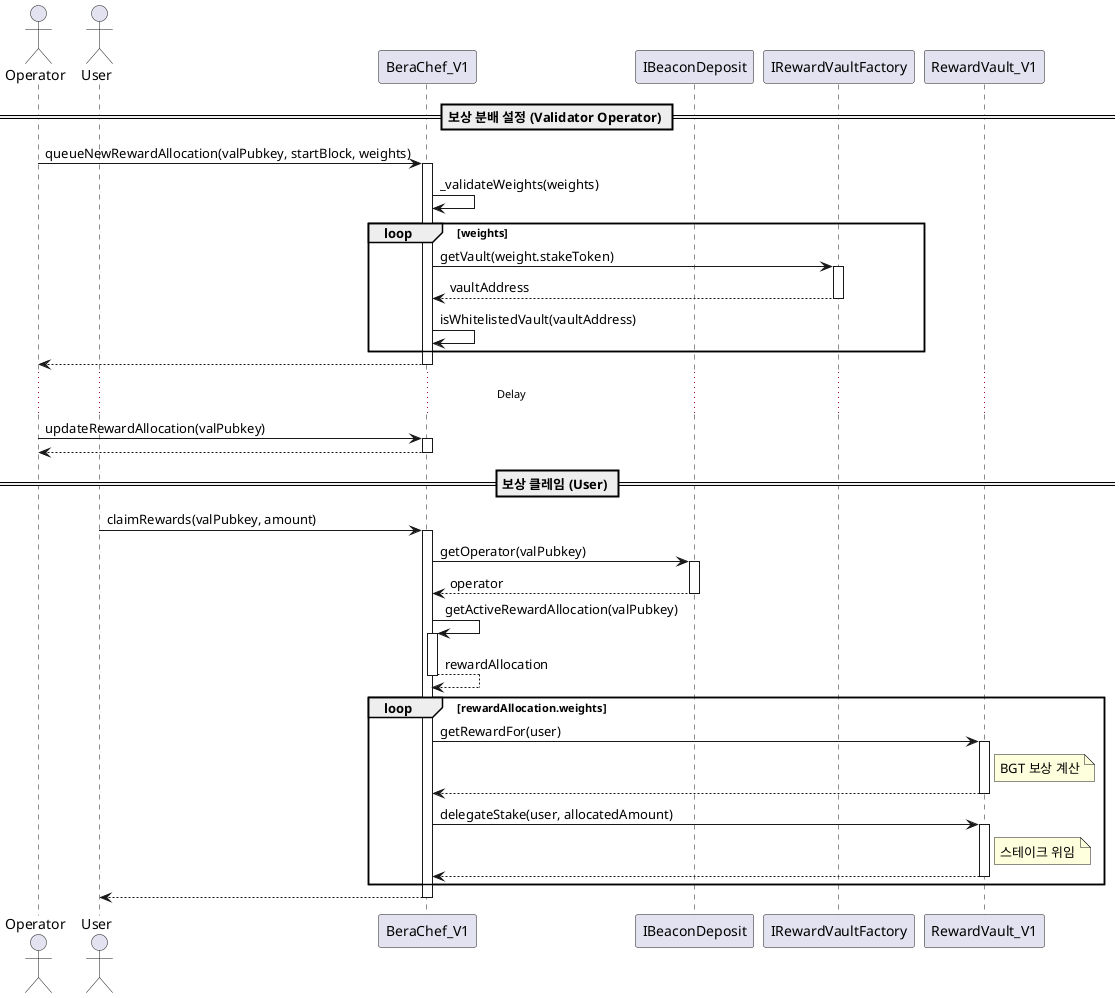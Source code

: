 @startuml BeraChef_V1_Sequence

actor Operator
actor User
participant Chef as "BeraChef_V1"
participant BeaconDeposit as "IBeaconDeposit"
participant Factory as "IRewardVaultFactory"
participant Vault as "RewardVault_V1"

== 보상 분배 설정 (Validator Operator) ==

Operator -> Chef : queueNewRewardAllocation(valPubkey, startBlock, weights)
activate Chef
Chef -> Chef : _validateWeights(weights)
loop weights
    Chef -> Factory : getVault(weight.stakeToken)
    activate Factory
    Factory --> Chef : vaultAddress
    deactivate Factory
    Chef -> Chef : isWhitelistedVault(vaultAddress)
end
Chef --> Operator
deactivate Chef

... Delay ...

Operator -> Chef : updateRewardAllocation(valPubkey)
activate Chef
Chef --> Operator
deactivate Chef

== 보상 클레임 (User) ==

User -> Chef : claimRewards(valPubkey, amount)
activate Chef
Chef -> BeaconDeposit : getOperator(valPubkey)
activate BeaconDeposit
BeaconDeposit --> Chef : operator
deactivate BeaconDeposit
Chef -> Chef : getActiveRewardAllocation(valPubkey)
activate Chef
Chef --> Chef : rewardAllocation
deactivate Chef
loop rewardAllocation.weights
    Chef -> Vault : getRewardFor(user)
    note right of Vault : BGT 보상 계산
    activate Vault
    Vault --> Chef
    deactivate Vault

    Chef -> Vault : delegateStake(user, allocatedAmount)
    note right of Vault : 스테이크 위임
    activate Vault
    Vault --> Chef
    deactivate Vault
end
Chef --> User
deactivate Chef

@enduml 